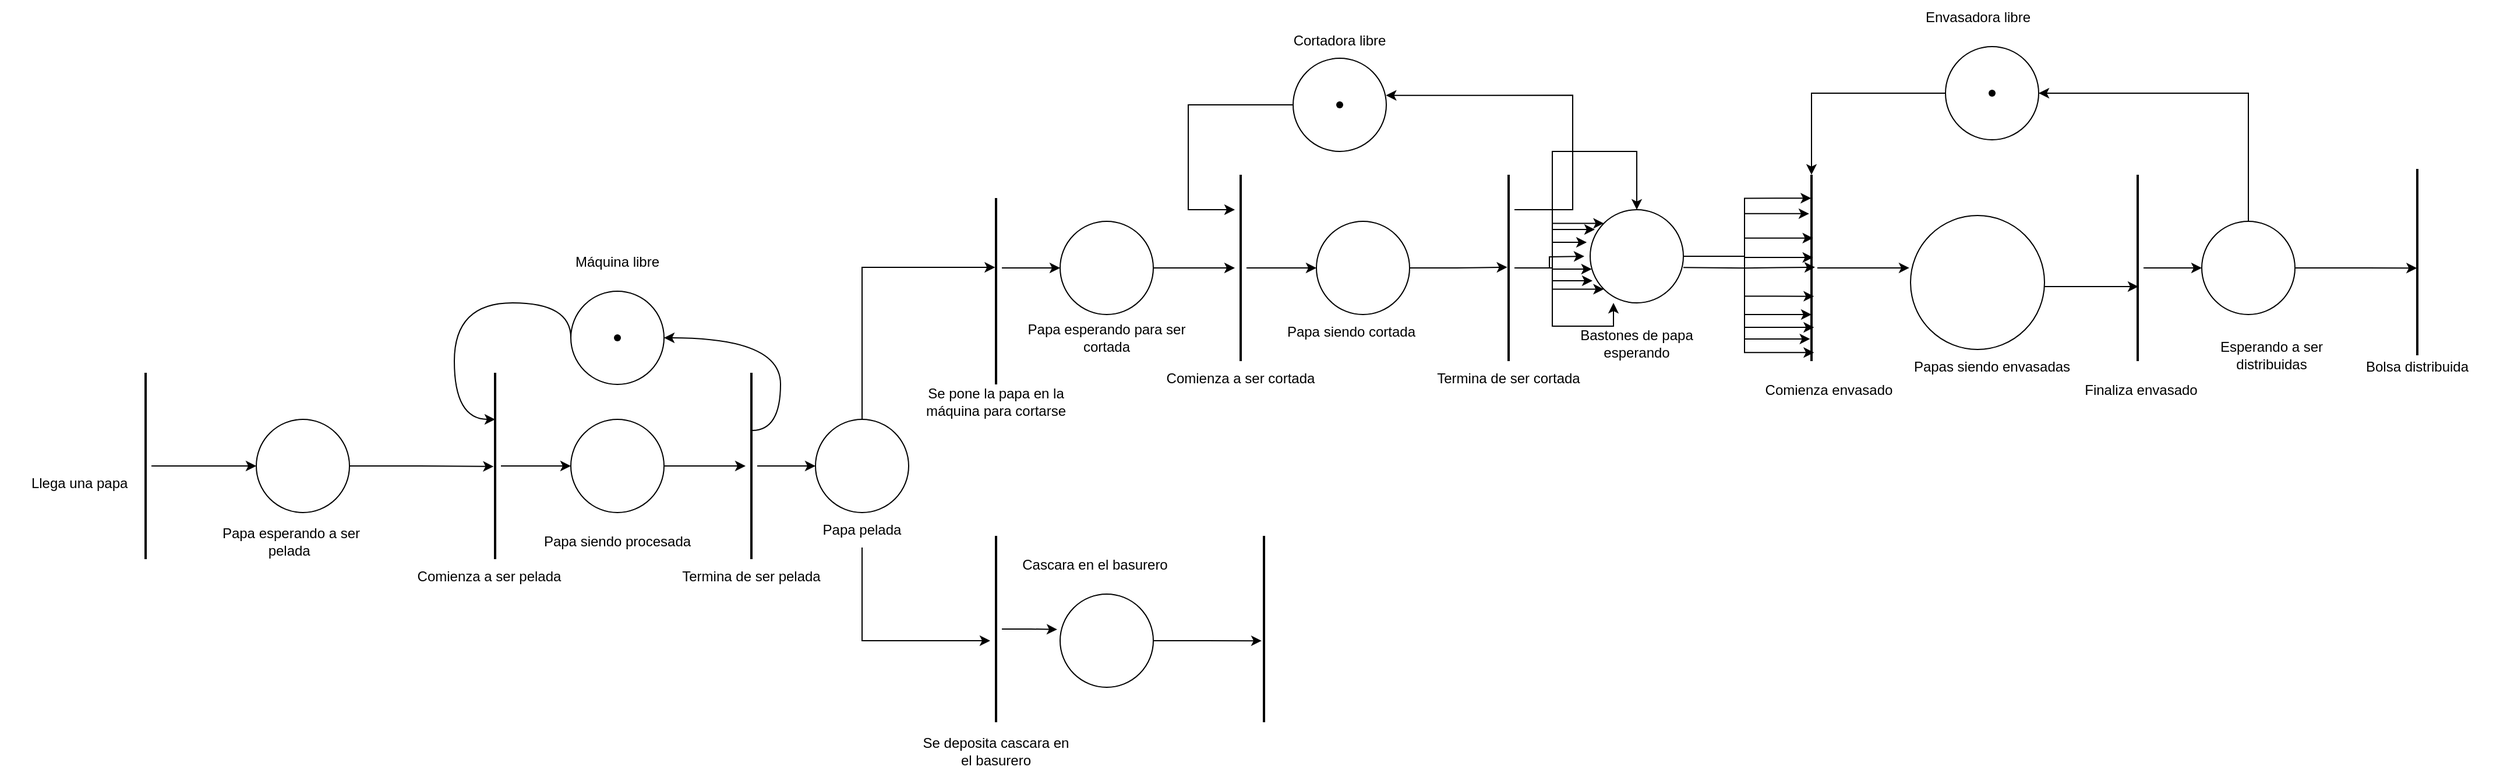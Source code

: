 <mxfile version="15.4.0" type="device"><diagram id="87pePO8GsxucWWeFpAqP" name="Página-1"><mxGraphModel dx="2489" dy="1991" grid="1" gridSize="10" guides="1" tooltips="1" connect="1" arrows="1" fold="1" page="1" pageScale="1" pageWidth="827" pageHeight="1169" math="0" shadow="0"><root><mxCell id="0"/><mxCell id="1" parent="0"/><mxCell id="yC0RyIcqomZxfVx_Saw_-8" style="edgeStyle=orthogonalEdgeStyle;rounded=0;orthogonalLoop=1;jettySize=auto;html=1;entryX=0.503;entryY=0.629;entryDx=0;entryDy=0;entryPerimeter=0;" parent="1" source="yC0RyIcqomZxfVx_Saw_-1" target="yC0RyIcqomZxfVx_Saw_-7" edge="1"><mxGeometry relative="1" as="geometry"/></mxCell><mxCell id="yC0RyIcqomZxfVx_Saw_-1" value="" style="ellipse;whiteSpace=wrap;html=1;aspect=fixed;" parent="1" vertex="1"><mxGeometry x="10" y="280" width="80" height="80" as="geometry"/></mxCell><mxCell id="yC0RyIcqomZxfVx_Saw_-3" style="edgeStyle=orthogonalEdgeStyle;rounded=0;orthogonalLoop=1;jettySize=auto;html=1;entryX=0;entryY=0.5;entryDx=0;entryDy=0;" parent="1" source="yC0RyIcqomZxfVx_Saw_-2" target="yC0RyIcqomZxfVx_Saw_-1" edge="1"><mxGeometry relative="1" as="geometry"><mxPoint x="-20" y="320" as="targetPoint"/></mxGeometry></mxCell><mxCell id="yC0RyIcqomZxfVx_Saw_-2" value="" style="line;strokeWidth=2;direction=south;html=1;" parent="1" vertex="1"><mxGeometry x="-90" y="240" width="10" height="160" as="geometry"/></mxCell><mxCell id="yC0RyIcqomZxfVx_Saw_-4" value="Llega una papa&amp;nbsp;" style="text;html=1;strokeColor=none;fillColor=none;align=center;verticalAlign=middle;whiteSpace=wrap;rounded=0;" parent="1" vertex="1"><mxGeometry x="-210" y="320" width="140" height="30" as="geometry"/></mxCell><mxCell id="yC0RyIcqomZxfVx_Saw_-6" value="Papa esperando a ser pelada&amp;nbsp;" style="text;html=1;strokeColor=none;fillColor=none;align=center;verticalAlign=middle;whiteSpace=wrap;rounded=0;" parent="1" vertex="1"><mxGeometry x="-30" y="370" width="140" height="30" as="geometry"/></mxCell><mxCell id="yC0RyIcqomZxfVx_Saw_-12" style="edgeStyle=orthogonalEdgeStyle;rounded=0;orthogonalLoop=1;jettySize=auto;html=1;entryX=0;entryY=0.5;entryDx=0;entryDy=0;" parent="1" source="yC0RyIcqomZxfVx_Saw_-7" target="yC0RyIcqomZxfVx_Saw_-9" edge="1"><mxGeometry relative="1" as="geometry"/></mxCell><mxCell id="yC0RyIcqomZxfVx_Saw_-7" value="" style="line;strokeWidth=2;direction=south;html=1;" parent="1" vertex="1"><mxGeometry x="210" y="240" width="10" height="160" as="geometry"/></mxCell><mxCell id="yC0RyIcqomZxfVx_Saw_-14" style="edgeStyle=orthogonalEdgeStyle;rounded=0;orthogonalLoop=1;jettySize=auto;html=1;" parent="1" source="yC0RyIcqomZxfVx_Saw_-9" target="yC0RyIcqomZxfVx_Saw_-13" edge="1"><mxGeometry relative="1" as="geometry"/></mxCell><mxCell id="yC0RyIcqomZxfVx_Saw_-9" value="" style="ellipse;whiteSpace=wrap;html=1;aspect=fixed;" parent="1" vertex="1"><mxGeometry x="280" y="280" width="80" height="80" as="geometry"/></mxCell><mxCell id="yC0RyIcqomZxfVx_Saw_-10" value="Papa siendo procesada" style="text;html=1;strokeColor=none;fillColor=none;align=center;verticalAlign=middle;whiteSpace=wrap;rounded=0;" parent="1" vertex="1"><mxGeometry x="250" y="370" width="140" height="30" as="geometry"/></mxCell><mxCell id="yC0RyIcqomZxfVx_Saw_-11" value="" style="ellipse;whiteSpace=wrap;html=1;aspect=fixed;" parent="1" vertex="1"><mxGeometry x="280" y="170" width="80" height="80" as="geometry"/></mxCell><mxCell id="yC0RyIcqomZxfVx_Saw_-22" style="edgeStyle=orthogonalEdgeStyle;rounded=0;orthogonalLoop=1;jettySize=auto;html=1;entryX=0;entryY=0.5;entryDx=0;entryDy=0;" parent="1" source="yC0RyIcqomZxfVx_Saw_-13" target="yC0RyIcqomZxfVx_Saw_-21" edge="1"><mxGeometry relative="1" as="geometry"/></mxCell><mxCell id="yC0RyIcqomZxfVx_Saw_-13" value="" style="line;strokeWidth=2;direction=south;html=1;" parent="1" vertex="1"><mxGeometry x="430" y="240" width="10" height="160" as="geometry"/></mxCell><mxCell id="yC0RyIcqomZxfVx_Saw_-15" value="" style="curved=1;endArrow=classic;html=1;rounded=0;edgeStyle=orthogonalEdgeStyle;exitX=0;exitY=0.5;exitDx=0;exitDy=0;entryX=0.25;entryY=0.5;entryDx=0;entryDy=0;entryPerimeter=0;" parent="1" source="yC0RyIcqomZxfVx_Saw_-11" target="yC0RyIcqomZxfVx_Saw_-7" edge="1"><mxGeometry width="50" height="50" relative="1" as="geometry"><mxPoint x="350" y="430" as="sourcePoint"/><mxPoint x="400" y="380" as="targetPoint"/><Array as="points"><mxPoint x="280" y="180"/><mxPoint x="180" y="180"/><mxPoint x="180" y="280"/></Array></mxGeometry></mxCell><mxCell id="yC0RyIcqomZxfVx_Saw_-16" value="" style="shape=waypoint;sketch=0;fillStyle=solid;size=6;pointerEvents=1;points=[];fillColor=none;resizable=0;rotatable=0;perimeter=centerPerimeter;snapToPoint=1;" parent="1" vertex="1"><mxGeometry x="300" y="190" width="40" height="40" as="geometry"/></mxCell><mxCell id="yC0RyIcqomZxfVx_Saw_-17" value="Máquina libre" style="text;html=1;strokeColor=none;fillColor=none;align=center;verticalAlign=middle;whiteSpace=wrap;rounded=0;" parent="1" vertex="1"><mxGeometry x="250" y="130" width="140" height="30" as="geometry"/></mxCell><mxCell id="yC0RyIcqomZxfVx_Saw_-18" value="Comienza a ser pelada" style="text;html=1;strokeColor=none;fillColor=none;align=center;verticalAlign=middle;whiteSpace=wrap;rounded=0;" parent="1" vertex="1"><mxGeometry x="140" y="400" width="140" height="30" as="geometry"/></mxCell><mxCell id="yC0RyIcqomZxfVx_Saw_-19" value="Termina de ser pelada" style="text;html=1;strokeColor=none;fillColor=none;align=center;verticalAlign=middle;whiteSpace=wrap;rounded=0;" parent="1" vertex="1"><mxGeometry x="365" y="400" width="140" height="30" as="geometry"/></mxCell><mxCell id="yC0RyIcqomZxfVx_Saw_-20" value="" style="curved=1;endArrow=classic;html=1;rounded=0;edgeStyle=orthogonalEdgeStyle;exitX=0.309;exitY=0.417;exitDx=0;exitDy=0;exitPerimeter=0;" parent="1" source="yC0RyIcqomZxfVx_Saw_-13" target="yC0RyIcqomZxfVx_Saw_-11" edge="1"><mxGeometry width="50" height="50" relative="1" as="geometry"><mxPoint x="460" y="370" as="sourcePoint"/><mxPoint x="510" y="320" as="targetPoint"/><Array as="points"><mxPoint x="460" y="289"/><mxPoint x="460" y="210"/></Array></mxGeometry></mxCell><mxCell id="yC0RyIcqomZxfVx_Saw_-27" style="edgeStyle=orthogonalEdgeStyle;rounded=0;orthogonalLoop=1;jettySize=auto;html=1;entryX=0.372;entryY=0.583;entryDx=0;entryDy=0;entryPerimeter=0;" parent="1" source="yC0RyIcqomZxfVx_Saw_-21" target="yC0RyIcqomZxfVx_Saw_-25" edge="1"><mxGeometry relative="1" as="geometry"><Array as="points"><mxPoint x="530" y="150"/></Array></mxGeometry></mxCell><mxCell id="yC0RyIcqomZxfVx_Saw_-21" value="" style="ellipse;whiteSpace=wrap;html=1;aspect=fixed;" parent="1" vertex="1"><mxGeometry x="490" y="280" width="80" height="80" as="geometry"/></mxCell><mxCell id="yC0RyIcqomZxfVx_Saw_-28" style="edgeStyle=orthogonalEdgeStyle;rounded=0;orthogonalLoop=1;jettySize=auto;html=1;" parent="1" source="yC0RyIcqomZxfVx_Saw_-23" target="yC0RyIcqomZxfVx_Saw_-24" edge="1"><mxGeometry relative="1" as="geometry"><Array as="points"><mxPoint x="530" y="470"/></Array></mxGeometry></mxCell><mxCell id="yC0RyIcqomZxfVx_Saw_-23" value="Papa pelada" style="text;html=1;strokeColor=none;fillColor=none;align=center;verticalAlign=middle;whiteSpace=wrap;rounded=0;" parent="1" vertex="1"><mxGeometry x="460" y="360" width="140" height="30" as="geometry"/></mxCell><mxCell id="yC0RyIcqomZxfVx_Saw_-30" style="edgeStyle=orthogonalEdgeStyle;rounded=0;orthogonalLoop=1;jettySize=auto;html=1;entryX=-0.031;entryY=0.379;entryDx=0;entryDy=0;entryPerimeter=0;" parent="1" source="yC0RyIcqomZxfVx_Saw_-24" target="yC0RyIcqomZxfVx_Saw_-29" edge="1"><mxGeometry relative="1" as="geometry"/></mxCell><mxCell id="yC0RyIcqomZxfVx_Saw_-24" value="" style="line;strokeWidth=2;direction=south;html=1;" parent="1" vertex="1"><mxGeometry x="640" y="380" width="10" height="160" as="geometry"/></mxCell><mxCell id="yC0RyIcqomZxfVx_Saw_-39" style="edgeStyle=orthogonalEdgeStyle;rounded=0;orthogonalLoop=1;jettySize=auto;html=1;" parent="1" source="yC0RyIcqomZxfVx_Saw_-25" target="yC0RyIcqomZxfVx_Saw_-38" edge="1"><mxGeometry relative="1" as="geometry"><Array as="points"><mxPoint x="660" y="150"/><mxPoint x="660" y="150"/></Array></mxGeometry></mxCell><mxCell id="yC0RyIcqomZxfVx_Saw_-25" value="" style="line;strokeWidth=2;direction=south;html=1;" parent="1" vertex="1"><mxGeometry x="640" y="90" width="10" height="160" as="geometry"/></mxCell><mxCell id="yC0RyIcqomZxfVx_Saw_-36" style="edgeStyle=orthogonalEdgeStyle;rounded=0;orthogonalLoop=1;jettySize=auto;html=1;entryX=0.563;entryY=0.7;entryDx=0;entryDy=0;entryPerimeter=0;" parent="1" source="yC0RyIcqomZxfVx_Saw_-29" target="yC0RyIcqomZxfVx_Saw_-35" edge="1"><mxGeometry relative="1" as="geometry"/></mxCell><mxCell id="yC0RyIcqomZxfVx_Saw_-29" value="" style="ellipse;whiteSpace=wrap;html=1;aspect=fixed;" parent="1" vertex="1"><mxGeometry x="700" y="430" width="80" height="80" as="geometry"/></mxCell><mxCell id="yC0RyIcqomZxfVx_Saw_-31" value="Se deposita cascara en el basurero" style="text;html=1;strokeColor=none;fillColor=none;align=center;verticalAlign=middle;whiteSpace=wrap;rounded=0;" parent="1" vertex="1"><mxGeometry x="575" y="550" width="140" height="30" as="geometry"/></mxCell><mxCell id="yC0RyIcqomZxfVx_Saw_-34" value="Cascara en el basurero" style="text;html=1;strokeColor=none;fillColor=none;align=center;verticalAlign=middle;whiteSpace=wrap;rounded=0;" parent="1" vertex="1"><mxGeometry x="660" y="390" width="140" height="30" as="geometry"/></mxCell><mxCell id="yC0RyIcqomZxfVx_Saw_-35" value="" style="line;strokeWidth=2;direction=south;html=1;" parent="1" vertex="1"><mxGeometry x="870" y="380" width="10" height="160" as="geometry"/></mxCell><mxCell id="yC0RyIcqomZxfVx_Saw_-37" value="Se pone la papa en la máquina para cortarse" style="text;html=1;strokeColor=none;fillColor=none;align=center;verticalAlign=middle;whiteSpace=wrap;rounded=0;" parent="1" vertex="1"><mxGeometry x="575" y="250" width="140" height="30" as="geometry"/></mxCell><mxCell id="yC0RyIcqomZxfVx_Saw_-42" style="edgeStyle=orthogonalEdgeStyle;rounded=0;orthogonalLoop=1;jettySize=auto;html=1;" parent="1" source="yC0RyIcqomZxfVx_Saw_-38" target="yC0RyIcqomZxfVx_Saw_-41" edge="1"><mxGeometry relative="1" as="geometry"/></mxCell><mxCell id="yC0RyIcqomZxfVx_Saw_-38" value="" style="ellipse;whiteSpace=wrap;html=1;aspect=fixed;" parent="1" vertex="1"><mxGeometry x="700" y="110" width="80" height="80" as="geometry"/></mxCell><mxCell id="yC0RyIcqomZxfVx_Saw_-40" value="Papa esperando para ser cortada" style="text;html=1;strokeColor=none;fillColor=none;align=center;verticalAlign=middle;whiteSpace=wrap;rounded=0;" parent="1" vertex="1"><mxGeometry x="670" y="195" width="140" height="30" as="geometry"/></mxCell><mxCell id="yC0RyIcqomZxfVx_Saw_-48" style="edgeStyle=orthogonalEdgeStyle;rounded=0;orthogonalLoop=1;jettySize=auto;html=1;entryX=0;entryY=0.5;entryDx=0;entryDy=0;" parent="1" source="yC0RyIcqomZxfVx_Saw_-41" target="yC0RyIcqomZxfVx_Saw_-47" edge="1"><mxGeometry relative="1" as="geometry"/></mxCell><mxCell id="yC0RyIcqomZxfVx_Saw_-41" value="" style="line;strokeWidth=2;direction=south;html=1;" parent="1" vertex="1"><mxGeometry x="850" y="70" width="10" height="160" as="geometry"/></mxCell><mxCell id="yC0RyIcqomZxfVx_Saw_-46" style="edgeStyle=orthogonalEdgeStyle;rounded=0;orthogonalLoop=1;jettySize=auto;html=1;" parent="1" source="yC0RyIcqomZxfVx_Saw_-43" target="yC0RyIcqomZxfVx_Saw_-41" edge="1"><mxGeometry relative="1" as="geometry"><Array as="points"><mxPoint x="810" y="10"/><mxPoint x="810" y="100"/></Array></mxGeometry></mxCell><mxCell id="yC0RyIcqomZxfVx_Saw_-43" value="" style="ellipse;whiteSpace=wrap;html=1;aspect=fixed;" parent="1" vertex="1"><mxGeometry x="900" y="-30" width="80" height="80" as="geometry"/></mxCell><mxCell id="yC0RyIcqomZxfVx_Saw_-44" value="" style="shape=waypoint;sketch=0;fillStyle=solid;size=6;pointerEvents=1;points=[];fillColor=none;resizable=0;rotatable=0;perimeter=centerPerimeter;snapToPoint=1;" parent="1" vertex="1"><mxGeometry x="920" y="-10" width="40" height="40" as="geometry"/></mxCell><mxCell id="yC0RyIcqomZxfVx_Saw_-53" style="edgeStyle=orthogonalEdgeStyle;rounded=0;orthogonalLoop=1;jettySize=auto;html=1;entryX=0.496;entryY=0.617;entryDx=0;entryDy=0;entryPerimeter=0;" parent="1" source="yC0RyIcqomZxfVx_Saw_-47" target="yC0RyIcqomZxfVx_Saw_-52" edge="1"><mxGeometry relative="1" as="geometry"/></mxCell><mxCell id="yC0RyIcqomZxfVx_Saw_-47" value="" style="ellipse;whiteSpace=wrap;html=1;aspect=fixed;" parent="1" vertex="1"><mxGeometry x="920" y="110" width="80" height="80" as="geometry"/></mxCell><mxCell id="yC0RyIcqomZxfVx_Saw_-49" value="Cortadora libre&lt;br&gt;" style="text;html=1;strokeColor=none;fillColor=none;align=center;verticalAlign=middle;whiteSpace=wrap;rounded=0;" parent="1" vertex="1"><mxGeometry x="870" y="-60" width="140" height="30" as="geometry"/></mxCell><mxCell id="yC0RyIcqomZxfVx_Saw_-50" value="Comienza a ser cortada" style="text;html=1;strokeColor=none;fillColor=none;align=center;verticalAlign=middle;whiteSpace=wrap;rounded=0;" parent="1" vertex="1"><mxGeometry x="785" y="230" width="140" height="30" as="geometry"/></mxCell><mxCell id="yC0RyIcqomZxfVx_Saw_-51" value="Papa siendo cortada" style="text;html=1;strokeColor=none;fillColor=none;align=center;verticalAlign=middle;whiteSpace=wrap;rounded=0;" parent="1" vertex="1"><mxGeometry x="880" y="190" width="140" height="30" as="geometry"/></mxCell><mxCell id="yC0RyIcqomZxfVx_Saw_-55" style="edgeStyle=orthogonalEdgeStyle;rounded=0;orthogonalLoop=1;jettySize=auto;html=1;entryX=0.996;entryY=0.398;entryDx=0;entryDy=0;entryPerimeter=0;" parent="1" source="yC0RyIcqomZxfVx_Saw_-52" target="yC0RyIcqomZxfVx_Saw_-43" edge="1"><mxGeometry relative="1" as="geometry"><Array as="points"><mxPoint x="1140" y="100"/><mxPoint x="1140" y="2"/></Array></mxGeometry></mxCell><mxCell id="yC0RyIcqomZxfVx_Saw_-57" style="edgeStyle=orthogonalEdgeStyle;rounded=0;orthogonalLoop=1;jettySize=auto;html=1;entryX=0.017;entryY=0.638;entryDx=0;entryDy=0;entryPerimeter=0;" parent="1" source="yC0RyIcqomZxfVx_Saw_-52" target="yC0RyIcqomZxfVx_Saw_-56" edge="1"><mxGeometry relative="1" as="geometry"/></mxCell><mxCell id="i05S9FEZijOFNbXLKad1-1" style="edgeStyle=orthogonalEdgeStyle;rounded=0;orthogonalLoop=1;jettySize=auto;html=1;" edge="1" parent="1" source="yC0RyIcqomZxfVx_Saw_-52"><mxGeometry relative="1" as="geometry"><mxPoint x="1150" y="140" as="targetPoint"/></mxGeometry></mxCell><mxCell id="i05S9FEZijOFNbXLKad1-2" style="edgeStyle=orthogonalEdgeStyle;rounded=0;orthogonalLoop=1;jettySize=auto;html=1;entryX=0;entryY=1;entryDx=0;entryDy=0;" edge="1" parent="1" source="yC0RyIcqomZxfVx_Saw_-52" target="yC0RyIcqomZxfVx_Saw_-56"><mxGeometry relative="1" as="geometry"/></mxCell><mxCell id="i05S9FEZijOFNbXLKad1-3" style="edgeStyle=orthogonalEdgeStyle;rounded=0;orthogonalLoop=1;jettySize=auto;html=1;entryX=-0.037;entryY=0.35;entryDx=0;entryDy=0;entryPerimeter=0;" edge="1" parent="1" source="yC0RyIcqomZxfVx_Saw_-52" target="yC0RyIcqomZxfVx_Saw_-56"><mxGeometry relative="1" as="geometry"/></mxCell><mxCell id="i05S9FEZijOFNbXLKad1-4" style="edgeStyle=orthogonalEdgeStyle;rounded=0;orthogonalLoop=1;jettySize=auto;html=1;entryX=0.05;entryY=0.213;entryDx=0;entryDy=0;entryPerimeter=0;" edge="1" parent="1" source="yC0RyIcqomZxfVx_Saw_-52" target="yC0RyIcqomZxfVx_Saw_-56"><mxGeometry relative="1" as="geometry"/></mxCell><mxCell id="i05S9FEZijOFNbXLKad1-5" style="edgeStyle=orthogonalEdgeStyle;rounded=0;orthogonalLoop=1;jettySize=auto;html=1;entryX=0.025;entryY=0.763;entryDx=0;entryDy=0;entryPerimeter=0;" edge="1" parent="1" source="yC0RyIcqomZxfVx_Saw_-52" target="yC0RyIcqomZxfVx_Saw_-56"><mxGeometry relative="1" as="geometry"/></mxCell><mxCell id="i05S9FEZijOFNbXLKad1-6" style="edgeStyle=orthogonalEdgeStyle;rounded=0;orthogonalLoop=1;jettySize=auto;html=1;entryX=0;entryY=0;entryDx=0;entryDy=0;" edge="1" parent="1" source="yC0RyIcqomZxfVx_Saw_-52" target="yC0RyIcqomZxfVx_Saw_-56"><mxGeometry relative="1" as="geometry"/></mxCell><mxCell id="i05S9FEZijOFNbXLKad1-7" style="edgeStyle=orthogonalEdgeStyle;rounded=0;orthogonalLoop=1;jettySize=auto;html=1;entryX=0.5;entryY=0;entryDx=0;entryDy=0;" edge="1" parent="1" source="yC0RyIcqomZxfVx_Saw_-52" target="yC0RyIcqomZxfVx_Saw_-56"><mxGeometry relative="1" as="geometry"/></mxCell><mxCell id="i05S9FEZijOFNbXLKad1-8" style="edgeStyle=orthogonalEdgeStyle;rounded=0;orthogonalLoop=1;jettySize=auto;html=1;entryX=0.25;entryY=1;entryDx=0;entryDy=0;entryPerimeter=0;" edge="1" parent="1" source="yC0RyIcqomZxfVx_Saw_-52" target="yC0RyIcqomZxfVx_Saw_-56"><mxGeometry relative="1" as="geometry"/></mxCell><mxCell id="yC0RyIcqomZxfVx_Saw_-52" value="" style="line;strokeWidth=2;direction=south;html=1;" parent="1" vertex="1"><mxGeometry x="1080" y="70" width="10" height="160" as="geometry"/></mxCell><mxCell id="yC0RyIcqomZxfVx_Saw_-54" value="Termina de ser cortada" style="text;html=1;strokeColor=none;fillColor=none;align=center;verticalAlign=middle;whiteSpace=wrap;rounded=0;" parent="1" vertex="1"><mxGeometry x="1015" y="230" width="140" height="30" as="geometry"/></mxCell><mxCell id="yC0RyIcqomZxfVx_Saw_-61" style="edgeStyle=orthogonalEdgeStyle;rounded=0;orthogonalLoop=1;jettySize=auto;html=1;entryX=0.444;entryY=0.367;entryDx=0;entryDy=0;entryPerimeter=0;" parent="1" source="yC0RyIcqomZxfVx_Saw_-56" target="yC0RyIcqomZxfVx_Saw_-59" edge="1"><mxGeometry relative="1" as="geometry"/></mxCell><mxCell id="yC0RyIcqomZxfVx_Saw_-77" style="edgeStyle=orthogonalEdgeStyle;rounded=0;orthogonalLoop=1;jettySize=auto;html=1;entryX=0.126;entryY=0.533;entryDx=0;entryDy=0;entryPerimeter=0;" parent="1" source="yC0RyIcqomZxfVx_Saw_-56" target="yC0RyIcqomZxfVx_Saw_-59" edge="1"><mxGeometry relative="1" as="geometry"/></mxCell><mxCell id="yC0RyIcqomZxfVx_Saw_-78" style="edgeStyle=orthogonalEdgeStyle;rounded=0;orthogonalLoop=1;jettySize=auto;html=1;entryX=0.209;entryY=0.7;entryDx=0;entryDy=0;entryPerimeter=0;" parent="1" source="yC0RyIcqomZxfVx_Saw_-56" target="yC0RyIcqomZxfVx_Saw_-59" edge="1"><mxGeometry relative="1" as="geometry"/></mxCell><mxCell id="yC0RyIcqomZxfVx_Saw_-79" style="edgeStyle=orthogonalEdgeStyle;rounded=0;orthogonalLoop=1;jettySize=auto;html=1;entryX=0.652;entryY=0.283;entryDx=0;entryDy=0;entryPerimeter=0;" parent="1" source="yC0RyIcqomZxfVx_Saw_-56" target="yC0RyIcqomZxfVx_Saw_-59" edge="1"><mxGeometry relative="1" as="geometry"/></mxCell><mxCell id="yC0RyIcqomZxfVx_Saw_-80" style="edgeStyle=orthogonalEdgeStyle;rounded=0;orthogonalLoop=1;jettySize=auto;html=1;entryX=0.34;entryY=0.367;entryDx=0;entryDy=0;entryPerimeter=0;" parent="1" source="yC0RyIcqomZxfVx_Saw_-56" target="yC0RyIcqomZxfVx_Saw_-59" edge="1"><mxGeometry relative="1" as="geometry"/></mxCell><mxCell id="yC0RyIcqomZxfVx_Saw_-81" style="edgeStyle=orthogonalEdgeStyle;rounded=0;orthogonalLoop=1;jettySize=auto;html=1;entryX=0.75;entryY=0.5;entryDx=0;entryDy=0;entryPerimeter=0;" parent="1" source="yC0RyIcqomZxfVx_Saw_-56" target="yC0RyIcqomZxfVx_Saw_-59" edge="1"><mxGeometry relative="1" as="geometry"/></mxCell><mxCell id="yC0RyIcqomZxfVx_Saw_-82" style="edgeStyle=orthogonalEdgeStyle;rounded=0;orthogonalLoop=1;jettySize=auto;html=1;entryX=0.881;entryY=0.617;entryDx=0;entryDy=0;entryPerimeter=0;" parent="1" source="yC0RyIcqomZxfVx_Saw_-56" target="yC0RyIcqomZxfVx_Saw_-59" edge="1"><mxGeometry relative="1" as="geometry"/></mxCell><mxCell id="yC0RyIcqomZxfVx_Saw_-83" style="edgeStyle=orthogonalEdgeStyle;rounded=0;orthogonalLoop=1;jettySize=auto;html=1;entryX=0.819;entryY=0.283;entryDx=0;entryDy=0;entryPerimeter=0;" parent="1" source="yC0RyIcqomZxfVx_Saw_-56" target="yC0RyIcqomZxfVx_Saw_-59" edge="1"><mxGeometry relative="1" as="geometry"/></mxCell><mxCell id="yC0RyIcqomZxfVx_Saw_-84" style="edgeStyle=orthogonalEdgeStyle;rounded=0;orthogonalLoop=1;jettySize=auto;html=1;entryX=0.954;entryY=0.283;entryDx=0;entryDy=0;entryPerimeter=0;" parent="1" source="yC0RyIcqomZxfVx_Saw_-56" target="yC0RyIcqomZxfVx_Saw_-59" edge="1"><mxGeometry relative="1" as="geometry"/></mxCell><mxCell id="yC0RyIcqomZxfVx_Saw_-56" value="" style="ellipse;whiteSpace=wrap;html=1;aspect=fixed;" parent="1" vertex="1"><mxGeometry x="1155" y="100" width="80" height="80" as="geometry"/></mxCell><mxCell id="yC0RyIcqomZxfVx_Saw_-58" value="Bastones de papa esperando" style="text;html=1;strokeColor=none;fillColor=none;align=center;verticalAlign=middle;whiteSpace=wrap;rounded=0;" parent="1" vertex="1"><mxGeometry x="1125" y="200" width="140" height="30" as="geometry"/></mxCell><mxCell id="i05S9FEZijOFNbXLKad1-9" style="edgeStyle=orthogonalEdgeStyle;rounded=0;orthogonalLoop=1;jettySize=auto;html=1;entryX=-0.009;entryY=0.391;entryDx=0;entryDy=0;entryPerimeter=0;" edge="1" parent="1" source="yC0RyIcqomZxfVx_Saw_-59" target="yC0RyIcqomZxfVx_Saw_-85"><mxGeometry relative="1" as="geometry"/></mxCell><mxCell id="yC0RyIcqomZxfVx_Saw_-59" value="" style="line;strokeWidth=2;direction=south;html=1;" parent="1" vertex="1"><mxGeometry x="1340" y="70" width="10" height="160" as="geometry"/></mxCell><mxCell id="yC0RyIcqomZxfVx_Saw_-60" value="Comienza envasado" style="text;html=1;strokeColor=none;fillColor=none;align=center;verticalAlign=middle;whiteSpace=wrap;rounded=0;" parent="1" vertex="1"><mxGeometry x="1290" y="240" width="140" height="30" as="geometry"/></mxCell><mxCell id="yC0RyIcqomZxfVx_Saw_-67" value="" style="endArrow=classic;html=1;rounded=0;edgeStyle=orthogonalEdgeStyle;entryX=0.496;entryY=0.2;entryDx=0;entryDy=0;entryPerimeter=0;" parent="1" target="yC0RyIcqomZxfVx_Saw_-59" edge="1"><mxGeometry relative="1" as="geometry"><mxPoint x="1235" y="149.58" as="sourcePoint"/><mxPoint x="1335" y="149.58" as="targetPoint"/></mxGeometry></mxCell><mxCell id="yC0RyIcqomZxfVx_Saw_-106" style="edgeStyle=orthogonalEdgeStyle;rounded=0;orthogonalLoop=1;jettySize=auto;html=1;entryX=0.6;entryY=0.45;entryDx=0;entryDy=0;entryPerimeter=0;" parent="1" source="yC0RyIcqomZxfVx_Saw_-85" target="yC0RyIcqomZxfVx_Saw_-103" edge="1"><mxGeometry relative="1" as="geometry"><Array as="points"><mxPoint x="1570" y="166"/><mxPoint x="1570" y="166"/></Array></mxGeometry></mxCell><mxCell id="yC0RyIcqomZxfVx_Saw_-85" value="" style="ellipse;whiteSpace=wrap;html=1;aspect=fixed;" parent="1" vertex="1"><mxGeometry x="1430" y="105" width="115" height="115" as="geometry"/></mxCell><mxCell id="yC0RyIcqomZxfVx_Saw_-96" value="Papas siendo envasadas" style="text;html=1;strokeColor=none;fillColor=none;align=center;verticalAlign=middle;whiteSpace=wrap;rounded=0;" parent="1" vertex="1"><mxGeometry x="1430" y="220" width="140" height="30" as="geometry"/></mxCell><mxCell id="yC0RyIcqomZxfVx_Saw_-101" style="edgeStyle=orthogonalEdgeStyle;rounded=0;orthogonalLoop=1;jettySize=auto;html=1;" parent="1" source="yC0RyIcqomZxfVx_Saw_-98" target="yC0RyIcqomZxfVx_Saw_-59" edge="1"><mxGeometry relative="1" as="geometry"/></mxCell><mxCell id="yC0RyIcqomZxfVx_Saw_-98" value="" style="ellipse;whiteSpace=wrap;html=1;aspect=fixed;" parent="1" vertex="1"><mxGeometry x="1460" y="-40" width="80" height="80" as="geometry"/></mxCell><mxCell id="yC0RyIcqomZxfVx_Saw_-99" value="" style="shape=waypoint;sketch=0;fillStyle=solid;size=6;pointerEvents=1;points=[];fillColor=none;resizable=0;rotatable=0;perimeter=centerPerimeter;snapToPoint=1;" parent="1" vertex="1"><mxGeometry x="1480" y="-20" width="40" height="40" as="geometry"/></mxCell><mxCell id="yC0RyIcqomZxfVx_Saw_-102" value="Envasadora libre" style="text;html=1;strokeColor=none;fillColor=none;align=center;verticalAlign=middle;whiteSpace=wrap;rounded=0;" parent="1" vertex="1"><mxGeometry x="1417.5" y="-80" width="140" height="30" as="geometry"/></mxCell><mxCell id="yC0RyIcqomZxfVx_Saw_-115" style="edgeStyle=orthogonalEdgeStyle;rounded=0;orthogonalLoop=1;jettySize=auto;html=1;" parent="1" source="yC0RyIcqomZxfVx_Saw_-103" target="yC0RyIcqomZxfVx_Saw_-114" edge="1"><mxGeometry relative="1" as="geometry"/></mxCell><mxCell id="yC0RyIcqomZxfVx_Saw_-103" value="" style="line;strokeWidth=2;direction=south;html=1;" parent="1" vertex="1"><mxGeometry x="1620" y="70" width="10" height="160" as="geometry"/></mxCell><mxCell id="yC0RyIcqomZxfVx_Saw_-125" style="edgeStyle=orthogonalEdgeStyle;rounded=0;orthogonalLoop=1;jettySize=auto;html=1;entryX=1;entryY=0.5;entryDx=0;entryDy=0;" parent="1" source="yC0RyIcqomZxfVx_Saw_-114" target="yC0RyIcqomZxfVx_Saw_-98" edge="1"><mxGeometry relative="1" as="geometry"><Array as="points"><mxPoint x="1720"/></Array></mxGeometry></mxCell><mxCell id="yC0RyIcqomZxfVx_Saw_-129" style="edgeStyle=orthogonalEdgeStyle;rounded=0;orthogonalLoop=1;jettySize=auto;html=1;entryX=0.532;entryY=0.533;entryDx=0;entryDy=0;entryPerimeter=0;" parent="1" source="yC0RyIcqomZxfVx_Saw_-114" target="yC0RyIcqomZxfVx_Saw_-128" edge="1"><mxGeometry relative="1" as="geometry"/></mxCell><mxCell id="yC0RyIcqomZxfVx_Saw_-114" value="" style="ellipse;whiteSpace=wrap;html=1;aspect=fixed;" parent="1" vertex="1"><mxGeometry x="1680" y="110" width="80" height="80" as="geometry"/></mxCell><mxCell id="yC0RyIcqomZxfVx_Saw_-126" value="Finaliza envasado" style="text;html=1;strokeColor=none;fillColor=none;align=center;verticalAlign=middle;whiteSpace=wrap;rounded=0;" parent="1" vertex="1"><mxGeometry x="1557.5" y="250" width="140" height="10" as="geometry"/></mxCell><mxCell id="yC0RyIcqomZxfVx_Saw_-127" value="Esperando a ser distribuidas" style="text;html=1;strokeColor=none;fillColor=none;align=center;verticalAlign=middle;whiteSpace=wrap;rounded=0;" parent="1" vertex="1"><mxGeometry x="1670" y="220" width="140" height="10" as="geometry"/></mxCell><mxCell id="yC0RyIcqomZxfVx_Saw_-128" value="" style="line;strokeWidth=2;direction=south;html=1;" parent="1" vertex="1"><mxGeometry x="1860" y="65" width="10" height="160" as="geometry"/></mxCell><mxCell id="yC0RyIcqomZxfVx_Saw_-130" value="Bolsa distribuida" style="text;html=1;strokeColor=none;fillColor=none;align=center;verticalAlign=middle;whiteSpace=wrap;rounded=0;" parent="1" vertex="1"><mxGeometry x="1795" y="230" width="140" height="10" as="geometry"/></mxCell></root></mxGraphModel></diagram></mxfile>